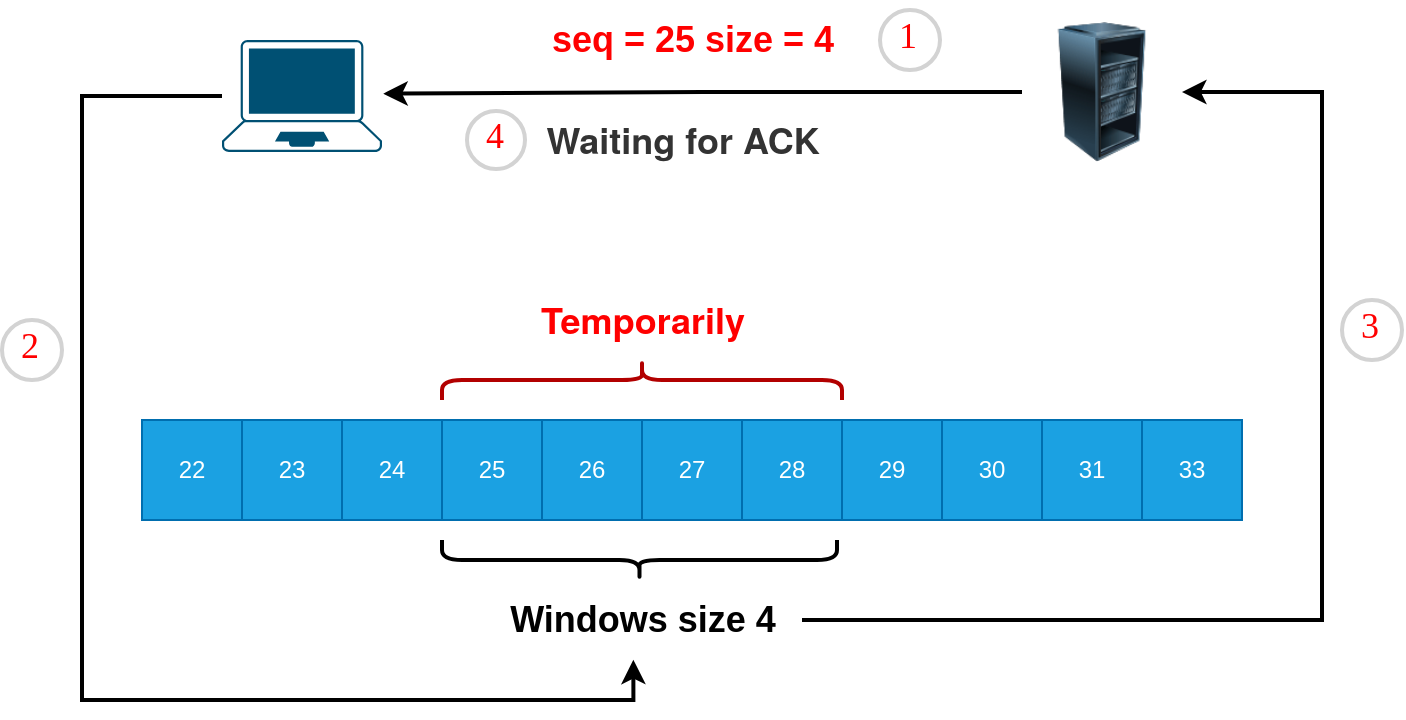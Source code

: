 <mxfile version="20.2.7" type="github">
  <diagram id="pb-8oQLmjOup45ln_sss" name="第 1 页">
    <mxGraphModel dx="908" dy="643" grid="1" gridSize="10" guides="1" tooltips="1" connect="1" arrows="1" fold="1" page="1" pageScale="1" pageWidth="827" pageHeight="1169" math="0" shadow="0">
      <root>
        <mxCell id="0" />
        <mxCell id="1" parent="0" />
        <mxCell id="4iXk1FrQCBY0KpK55sQj-2" value="22" style="rounded=0;whiteSpace=wrap;html=1;fillColor=#1ba1e2;fontColor=#ffffff;strokeColor=#006EAF;" vertex="1" parent="1">
          <mxGeometry x="120" y="280" width="50" height="50" as="geometry" />
        </mxCell>
        <mxCell id="4iXk1FrQCBY0KpK55sQj-3" value="23" style="rounded=0;whiteSpace=wrap;html=1;fillColor=#1ba1e2;fontColor=#ffffff;strokeColor=#006EAF;" vertex="1" parent="1">
          <mxGeometry x="170" y="280" width="50" height="50" as="geometry" />
        </mxCell>
        <mxCell id="4iXk1FrQCBY0KpK55sQj-4" value="24" style="rounded=0;whiteSpace=wrap;html=1;fillColor=#1ba1e2;fontColor=#ffffff;strokeColor=#006EAF;" vertex="1" parent="1">
          <mxGeometry x="220" y="280" width="50" height="50" as="geometry" />
        </mxCell>
        <mxCell id="4iXk1FrQCBY0KpK55sQj-5" value="25" style="rounded=0;whiteSpace=wrap;html=1;fillColor=#1ba1e2;fontColor=#ffffff;strokeColor=#006EAF;" vertex="1" parent="1">
          <mxGeometry x="270" y="280" width="50" height="50" as="geometry" />
        </mxCell>
        <mxCell id="4iXk1FrQCBY0KpK55sQj-6" value="26" style="rounded=0;whiteSpace=wrap;html=1;fillColor=#1ba1e2;fontColor=#ffffff;strokeColor=#006EAF;" vertex="1" parent="1">
          <mxGeometry x="320" y="280" width="50" height="50" as="geometry" />
        </mxCell>
        <mxCell id="4iXk1FrQCBY0KpK55sQj-7" value="27" style="rounded=0;whiteSpace=wrap;html=1;fillColor=#1ba1e2;fontColor=#ffffff;strokeColor=#006EAF;" vertex="1" parent="1">
          <mxGeometry x="370" y="280" width="50" height="50" as="geometry" />
        </mxCell>
        <mxCell id="4iXk1FrQCBY0KpK55sQj-8" value="28" style="rounded=0;whiteSpace=wrap;html=1;fillColor=#1ba1e2;fontColor=#ffffff;strokeColor=#006EAF;" vertex="1" parent="1">
          <mxGeometry x="420" y="280" width="50" height="50" as="geometry" />
        </mxCell>
        <mxCell id="4iXk1FrQCBY0KpK55sQj-9" value="29" style="rounded=0;whiteSpace=wrap;html=1;fillColor=#1ba1e2;fontColor=#ffffff;strokeColor=#006EAF;" vertex="1" parent="1">
          <mxGeometry x="470" y="280" width="50" height="50" as="geometry" />
        </mxCell>
        <mxCell id="4iXk1FrQCBY0KpK55sQj-10" value="30" style="rounded=0;whiteSpace=wrap;html=1;fillColor=#1ba1e2;fontColor=#ffffff;strokeColor=#006EAF;" vertex="1" parent="1">
          <mxGeometry x="520" y="280" width="50" height="50" as="geometry" />
        </mxCell>
        <mxCell id="4iXk1FrQCBY0KpK55sQj-11" value="31" style="rounded=0;whiteSpace=wrap;html=1;fillColor=#1ba1e2;fontColor=#ffffff;strokeColor=#006EAF;" vertex="1" parent="1">
          <mxGeometry x="570" y="280" width="50" height="50" as="geometry" />
        </mxCell>
        <mxCell id="4iXk1FrQCBY0KpK55sQj-12" value="33" style="rounded=0;whiteSpace=wrap;html=1;fillColor=#1ba1e2;fontColor=#ffffff;strokeColor=#006EAF;" vertex="1" parent="1">
          <mxGeometry x="620" y="280" width="50" height="50" as="geometry" />
        </mxCell>
        <mxCell id="4iXk1FrQCBY0KpK55sQj-13" value="" style="shape=curlyBracket;whiteSpace=wrap;html=1;rounded=1;fillColor=none;rotation=-90;strokeWidth=2;" vertex="1" parent="1">
          <mxGeometry x="358.75" y="251.25" width="20" height="197.5" as="geometry" />
        </mxCell>
        <mxCell id="4iXk1FrQCBY0KpK55sQj-24" style="edgeStyle=orthogonalEdgeStyle;rounded=0;orthogonalLoop=1;jettySize=auto;html=1;entryX=1;entryY=0.5;entryDx=0;entryDy=0;fontSize=18;fontColor=#FF0000;strokeWidth=2;" edge="1" parent="1" source="4iXk1FrQCBY0KpK55sQj-14" target="4iXk1FrQCBY0KpK55sQj-18">
          <mxGeometry relative="1" as="geometry">
            <Array as="points">
              <mxPoint x="710" y="380" />
              <mxPoint x="710" y="116" />
            </Array>
          </mxGeometry>
        </mxCell>
        <mxCell id="4iXk1FrQCBY0KpK55sQj-14" value="&lt;b&gt;&lt;font style=&quot;font-size: 18px;&quot;&gt;Windows size 4&lt;/font&gt;&lt;/b&gt;" style="text;html=1;align=center;verticalAlign=middle;resizable=0;points=[];autosize=1;strokeColor=none;fillColor=none;" vertex="1" parent="1">
          <mxGeometry x="290" y="360" width="160" height="40" as="geometry" />
        </mxCell>
        <mxCell id="4iXk1FrQCBY0KpK55sQj-15" value="" style="shape=curlyBracket;whiteSpace=wrap;html=1;rounded=1;fontSize=18;strokeWidth=2;fillColor=#e51400;rotation=90;fontColor=#ffffff;strokeColor=#B20000;" vertex="1" parent="1">
          <mxGeometry x="360" y="160" width="20" height="200" as="geometry" />
        </mxCell>
        <mxCell id="4iXk1FrQCBY0KpK55sQj-16" value="&lt;span style=&quot;font-family: &amp;quot;Helvetica Neue&amp;quot;, Helvetica, Arial, &amp;quot;Hiragino Sans GB&amp;quot;, &amp;quot;Hiragino Sans GB W3&amp;quot;, &amp;quot;Microsoft YaHei UI&amp;quot;, &amp;quot;Microsoft YaHei&amp;quot;, sans-serif; text-align: start;&quot;&gt;&lt;b style=&quot;&quot;&gt;&lt;font color=&quot;#ff0000&quot; style=&quot;font-size: 18px;&quot;&gt;Temporarily&lt;/font&gt;&lt;/b&gt;&lt;/span&gt;" style="text;html=1;align=center;verticalAlign=middle;resizable=0;points=[];autosize=1;strokeColor=none;fillColor=none;fontSize=18;" vertex="1" parent="1">
          <mxGeometry x="310" y="210" width="120" height="40" as="geometry" />
        </mxCell>
        <mxCell id="4iXk1FrQCBY0KpK55sQj-22" style="edgeStyle=orthogonalEdgeStyle;rounded=0;orthogonalLoop=1;jettySize=auto;html=1;entryX=0.473;entryY=0.996;entryDx=0;entryDy=0;entryPerimeter=0;fontSize=18;fontColor=#FF0000;strokeWidth=2;" edge="1" parent="1" source="4iXk1FrQCBY0KpK55sQj-17" target="4iXk1FrQCBY0KpK55sQj-14">
          <mxGeometry relative="1" as="geometry">
            <Array as="points">
              <mxPoint x="90" y="118" />
              <mxPoint x="90" y="420" />
              <mxPoint x="366" y="420" />
            </Array>
          </mxGeometry>
        </mxCell>
        <mxCell id="4iXk1FrQCBY0KpK55sQj-17" value="" style="points=[[0.13,0.02,0],[0.5,0,0],[0.87,0.02,0],[0.885,0.4,0],[0.985,0.985,0],[0.5,1,0],[0.015,0.985,0],[0.115,0.4,0]];verticalLabelPosition=bottom;sketch=0;html=1;verticalAlign=top;aspect=fixed;align=center;pointerEvents=1;shape=mxgraph.cisco19.laptop;fillColor=#005073;strokeColor=none;fontSize=18;fontColor=#FF0000;" vertex="1" parent="1">
          <mxGeometry x="160" y="90" width="80" height="56" as="geometry" />
        </mxCell>
        <mxCell id="4iXk1FrQCBY0KpK55sQj-20" style="edgeStyle=orthogonalEdgeStyle;rounded=0;orthogonalLoop=1;jettySize=auto;html=1;entryX=1.008;entryY=0.479;entryDx=0;entryDy=0;entryPerimeter=0;fontSize=18;fontColor=#FF0000;strokeWidth=2;" edge="1" parent="1" source="4iXk1FrQCBY0KpK55sQj-18" target="4iXk1FrQCBY0KpK55sQj-17">
          <mxGeometry relative="1" as="geometry" />
        </mxCell>
        <mxCell id="4iXk1FrQCBY0KpK55sQj-18" value="" style="image;html=1;image=img/lib/clip_art/computers/Server_Rack_Partial_128x128.png;fontSize=18;fontColor=#FF0000;strokeWidth=2;fillColor=none;" vertex="1" parent="1">
          <mxGeometry x="560" y="81" width="80" height="70" as="geometry" />
        </mxCell>
        <mxCell id="4iXk1FrQCBY0KpK55sQj-21" value="&lt;b&gt;seq = 25 size = 4&lt;/b&gt;" style="text;html=1;align=center;verticalAlign=middle;resizable=0;points=[];autosize=1;strokeColor=none;fillColor=none;fontSize=18;fontColor=#FF0000;" vertex="1" parent="1">
          <mxGeometry x="315" y="70" width="160" height="40" as="geometry" />
        </mxCell>
        <mxCell id="4iXk1FrQCBY0KpK55sQj-25" value="&lt;span style=&quot;color: rgb(51, 51, 51); font-family: &amp;quot;Helvetica Neue&amp;quot;, Helvetica, Arial, &amp;quot;Hiragino Sans GB&amp;quot;, &amp;quot;Hiragino Sans GB W3&amp;quot;, &amp;quot;Microsoft YaHei UI&amp;quot;, &amp;quot;Microsoft YaHei&amp;quot;, sans-serif; text-align: start;&quot;&gt;&lt;b style=&quot;&quot;&gt;&lt;font style=&quot;font-size: 18px;&quot;&gt;Waiting for ACK&lt;/font&gt;&lt;/b&gt;&lt;/span&gt;" style="text;html=1;align=center;verticalAlign=middle;resizable=0;points=[];autosize=1;strokeColor=none;fillColor=none;fontSize=18;fontColor=#FF0000;" vertex="1" parent="1">
          <mxGeometry x="310" y="120" width="160" height="40" as="geometry" />
        </mxCell>
        <mxCell id="4iXk1FrQCBY0KpK55sQj-27" value="1" style="ellipse;whiteSpace=wrap;html=1;aspect=fixed;strokeWidth=2;fontFamily=Tahoma;spacingBottom=4;spacingRight=2;strokeColor=#d3d3d3;fontSize=18;fontColor=#FF0000;fillColor=none;" vertex="1" parent="1">
          <mxGeometry x="489" y="75" width="30" height="30" as="geometry" />
        </mxCell>
        <mxCell id="4iXk1FrQCBY0KpK55sQj-28" value="2" style="ellipse;whiteSpace=wrap;html=1;aspect=fixed;strokeWidth=2;fontFamily=Tahoma;spacingBottom=4;spacingRight=2;strokeColor=#d3d3d3;fontSize=18;fontColor=#FF0000;fillColor=none;" vertex="1" parent="1">
          <mxGeometry x="50" y="230" width="30" height="30" as="geometry" />
        </mxCell>
        <mxCell id="4iXk1FrQCBY0KpK55sQj-29" value="3" style="ellipse;whiteSpace=wrap;html=1;aspect=fixed;strokeWidth=2;fontFamily=Tahoma;spacingBottom=4;spacingRight=2;strokeColor=#d3d3d3;fontSize=18;fontColor=#FF0000;fillColor=none;" vertex="1" parent="1">
          <mxGeometry x="720" y="220" width="30" height="30" as="geometry" />
        </mxCell>
        <mxCell id="4iXk1FrQCBY0KpK55sQj-30" value="4" style="ellipse;whiteSpace=wrap;html=1;aspect=fixed;strokeWidth=2;fontFamily=Tahoma;spacingBottom=4;spacingRight=2;strokeColor=#d3d3d3;fontSize=18;fontColor=#FF0000;fillColor=none;" vertex="1" parent="1">
          <mxGeometry x="282.5" y="125.5" width="29" height="29" as="geometry" />
        </mxCell>
      </root>
    </mxGraphModel>
  </diagram>
</mxfile>

